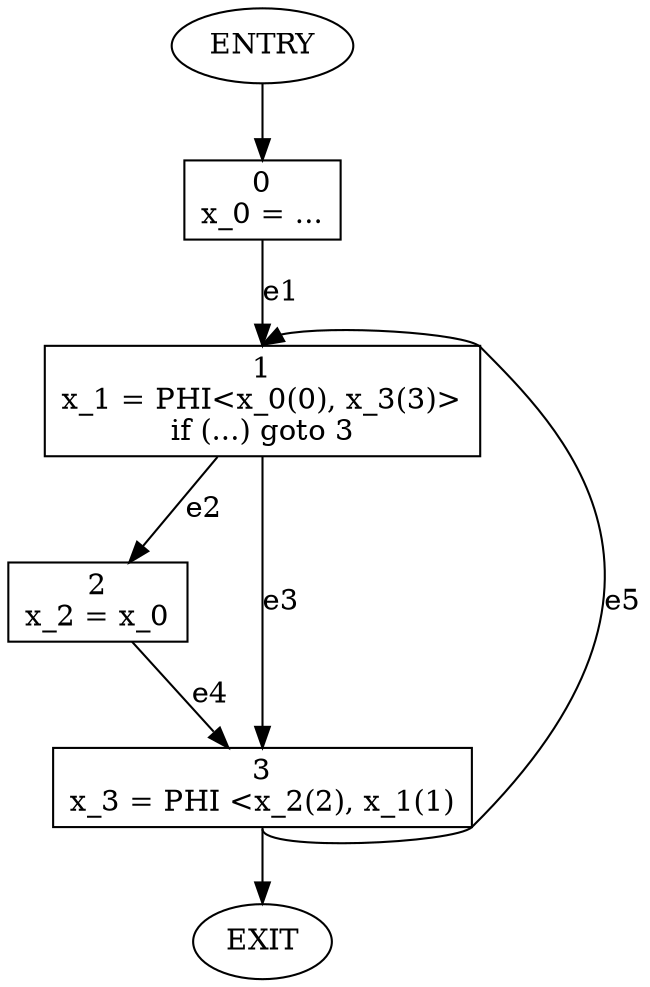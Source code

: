digraph f
{
  ENTRY -> 0;
  0 [shape=box, label="0\nx_0 = ...\l"];
  0 -> 1 [label="e1"];

  1 [shape=box,label="1\nx_1 = PHI<x_0(0), x_3(3)>\nif (...) goto 3"];
  1 -> 2 [label="e2"];
  1 -> 3 [label="e3"];

  2 [shape=box,label="2\nx_2 = x_0\n"];
  2 -> 3 [label="e4"];

  3 [shape=box, label="3\nx_3 = PHI <x_2(2), x_1(1)"]
  3:s -> 1:n [label="e5"];

  3 -> EXIT;
}
